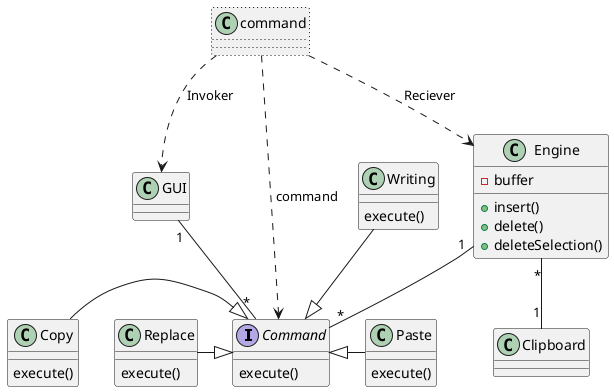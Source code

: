 @startuml
'https://plantuml.com/class-diagram

interface Command {
    execute()
}

class GUI {

}

class Engine {
    - buffer
    + insert()
    + delete()
    + deleteSelection()

}


class Writing {
    execute()
}

class Copy {
    execute()
}

class Paste {
    execute()
}

class Replace {
    execute()
}

class Clipboard {
}




class command #line.dotted

command ..> Command : command
command ..> GUI : Invoker
command ..> Engine : Reciever
'command ..> App : Client

'App -> Engine
Engine "1"--"*" Command
GUI "1"--"*" Command
Engine "*"--"1" Clipboard

Writing --|> Command
Copy -down|> Command
Paste -left|> Command
Replace -|> Command


@enduml